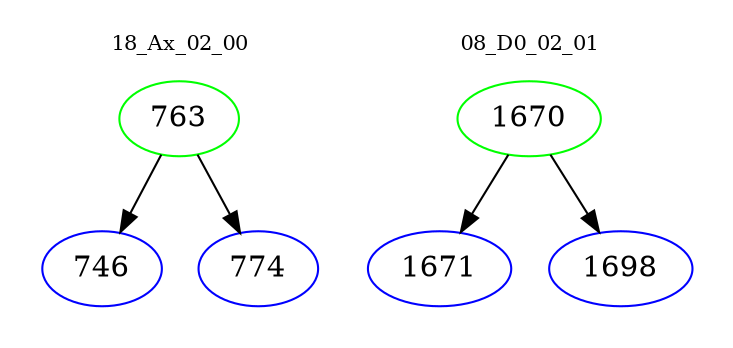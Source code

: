digraph{
subgraph cluster_0 {
color = white
label = "18_Ax_02_00";
fontsize=10;
T0_763 [label="763", color="green"]
T0_763 -> T0_746 [color="black"]
T0_746 [label="746", color="blue"]
T0_763 -> T0_774 [color="black"]
T0_774 [label="774", color="blue"]
}
subgraph cluster_1 {
color = white
label = "08_D0_02_01";
fontsize=10;
T1_1670 [label="1670", color="green"]
T1_1670 -> T1_1671 [color="black"]
T1_1671 [label="1671", color="blue"]
T1_1670 -> T1_1698 [color="black"]
T1_1698 [label="1698", color="blue"]
}
}

